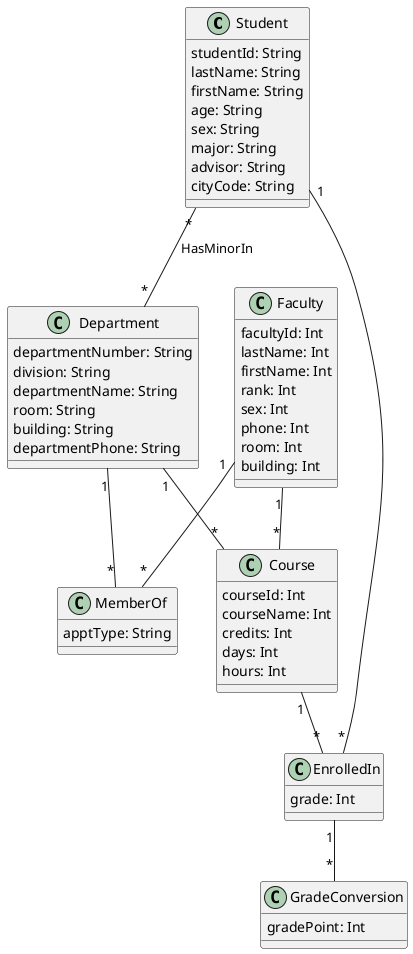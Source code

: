 @startuml "College3"


class Student{
  studentId: String
  lastName: String
  firstName: String
  age: String
  sex: String
  major: String
  advisor: String
  cityCode: String
}

class Faculty{
  facultyId: Int
  lastName: Int
  firstName: Int
  rank: Int
  sex: Int
  phone: Int
  room: Int
  building: Int
}

class Department{
  departmentNumber: String
  division: String
  departmentName: String
  room: String
  building: String
  departmentPhone: String
}

class MemberOf{
  apptType: String
}

class Course{
  courseId: Int
  courseName: Int
  credits: Int
  days: Int
  hours: Int
}


class EnrolledIn{
  grade: Int
}

class GradeConversion{
  gradePoint: Int
}



Student "*" -- "*" Department: HasMinorIn

Student "1" -- "*" EnrolledIn

Faculty "1" -- "*" MemberOf

Faculty "1" -- "*" Course

Department "1" -- "*" Course


Department "1" -- "*" MemberOf

Course "1" -- "*" EnrolledIn

EnrolledIn "1" -- "*" GradeConversion


@enduml